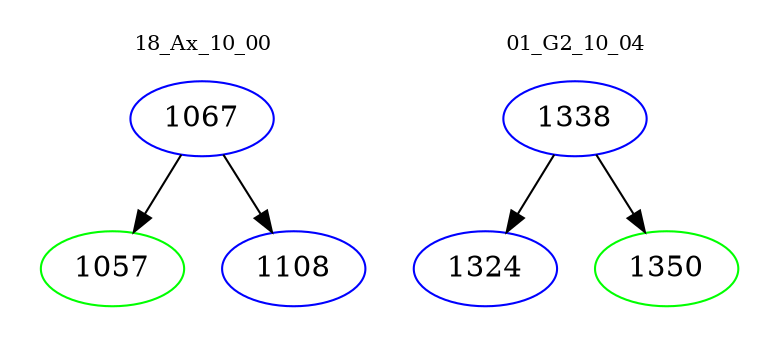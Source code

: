 digraph{
subgraph cluster_0 {
color = white
label = "18_Ax_10_00";
fontsize=10;
T0_1067 [label="1067", color="blue"]
T0_1067 -> T0_1057 [color="black"]
T0_1057 [label="1057", color="green"]
T0_1067 -> T0_1108 [color="black"]
T0_1108 [label="1108", color="blue"]
}
subgraph cluster_1 {
color = white
label = "01_G2_10_04";
fontsize=10;
T1_1338 [label="1338", color="blue"]
T1_1338 -> T1_1324 [color="black"]
T1_1324 [label="1324", color="blue"]
T1_1338 -> T1_1350 [color="black"]
T1_1350 [label="1350", color="green"]
}
}
